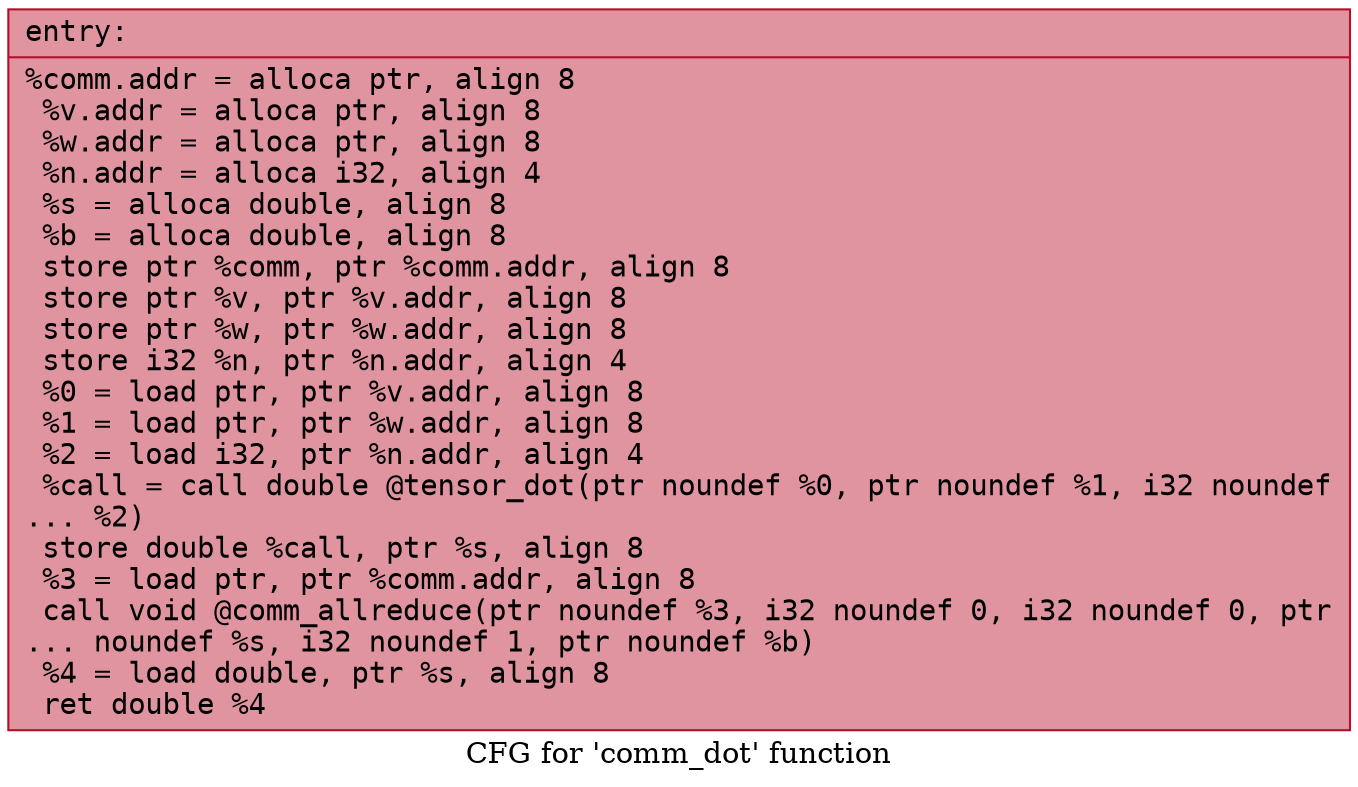 digraph "CFG for 'comm_dot' function" {
	label="CFG for 'comm_dot' function";

	Node0x5645b07f0180 [shape=record,color="#b70d28ff", style=filled, fillcolor="#b70d2870" fontname="Courier",label="{entry:\l|  %comm.addr = alloca ptr, align 8\l  %v.addr = alloca ptr, align 8\l  %w.addr = alloca ptr, align 8\l  %n.addr = alloca i32, align 4\l  %s = alloca double, align 8\l  %b = alloca double, align 8\l  store ptr %comm, ptr %comm.addr, align 8\l  store ptr %v, ptr %v.addr, align 8\l  store ptr %w, ptr %w.addr, align 8\l  store i32 %n, ptr %n.addr, align 4\l  %0 = load ptr, ptr %v.addr, align 8\l  %1 = load ptr, ptr %w.addr, align 8\l  %2 = load i32, ptr %n.addr, align 4\l  %call = call double @tensor_dot(ptr noundef %0, ptr noundef %1, i32 noundef\l... %2)\l  store double %call, ptr %s, align 8\l  %3 = load ptr, ptr %comm.addr, align 8\l  call void @comm_allreduce(ptr noundef %3, i32 noundef 0, i32 noundef 0, ptr\l... noundef %s, i32 noundef 1, ptr noundef %b)\l  %4 = load double, ptr %s, align 8\l  ret double %4\l}"];
}
